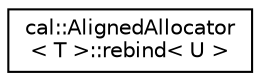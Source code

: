 digraph "Graphical Class Hierarchy"
{
  edge [fontname="Helvetica",fontsize="10",labelfontname="Helvetica",labelfontsize="10"];
  node [fontname="Helvetica",fontsize="10",shape=record];
  rankdir="LR";
  Node1 [label="cal::AlignedAllocator\l\< T \>::rebind\< U \>",height=0.2,width=0.4,color="black", fillcolor="white", style="filled",URL="$structcal_1_1_aligned_allocator_1_1rebind.html",tooltip="allocator to type U "];
}

